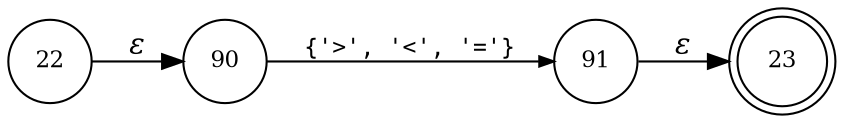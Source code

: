 digraph ATN {
rankdir=LR;
s23[fontsize=11, label="23", shape=doublecircle, fixedsize=true, width=.6];
s22[fontsize=11,label="22", shape=circle, fixedsize=true, width=.55, peripheries=1];
s90[fontsize=11,label="90", shape=circle, fixedsize=true, width=.55, peripheries=1];
s91[fontsize=11,label="91", shape=circle, fixedsize=true, width=.55, peripheries=1];
s22 -> s90 [fontname="Times-Italic", label="&epsilon;"];
s90 -> s91 [fontsize=11, fontname="Courier", arrowsize=.7, label = "{'>', '<', '='}", arrowhead = normal];
s91 -> s23 [fontname="Times-Italic", label="&epsilon;"];
}